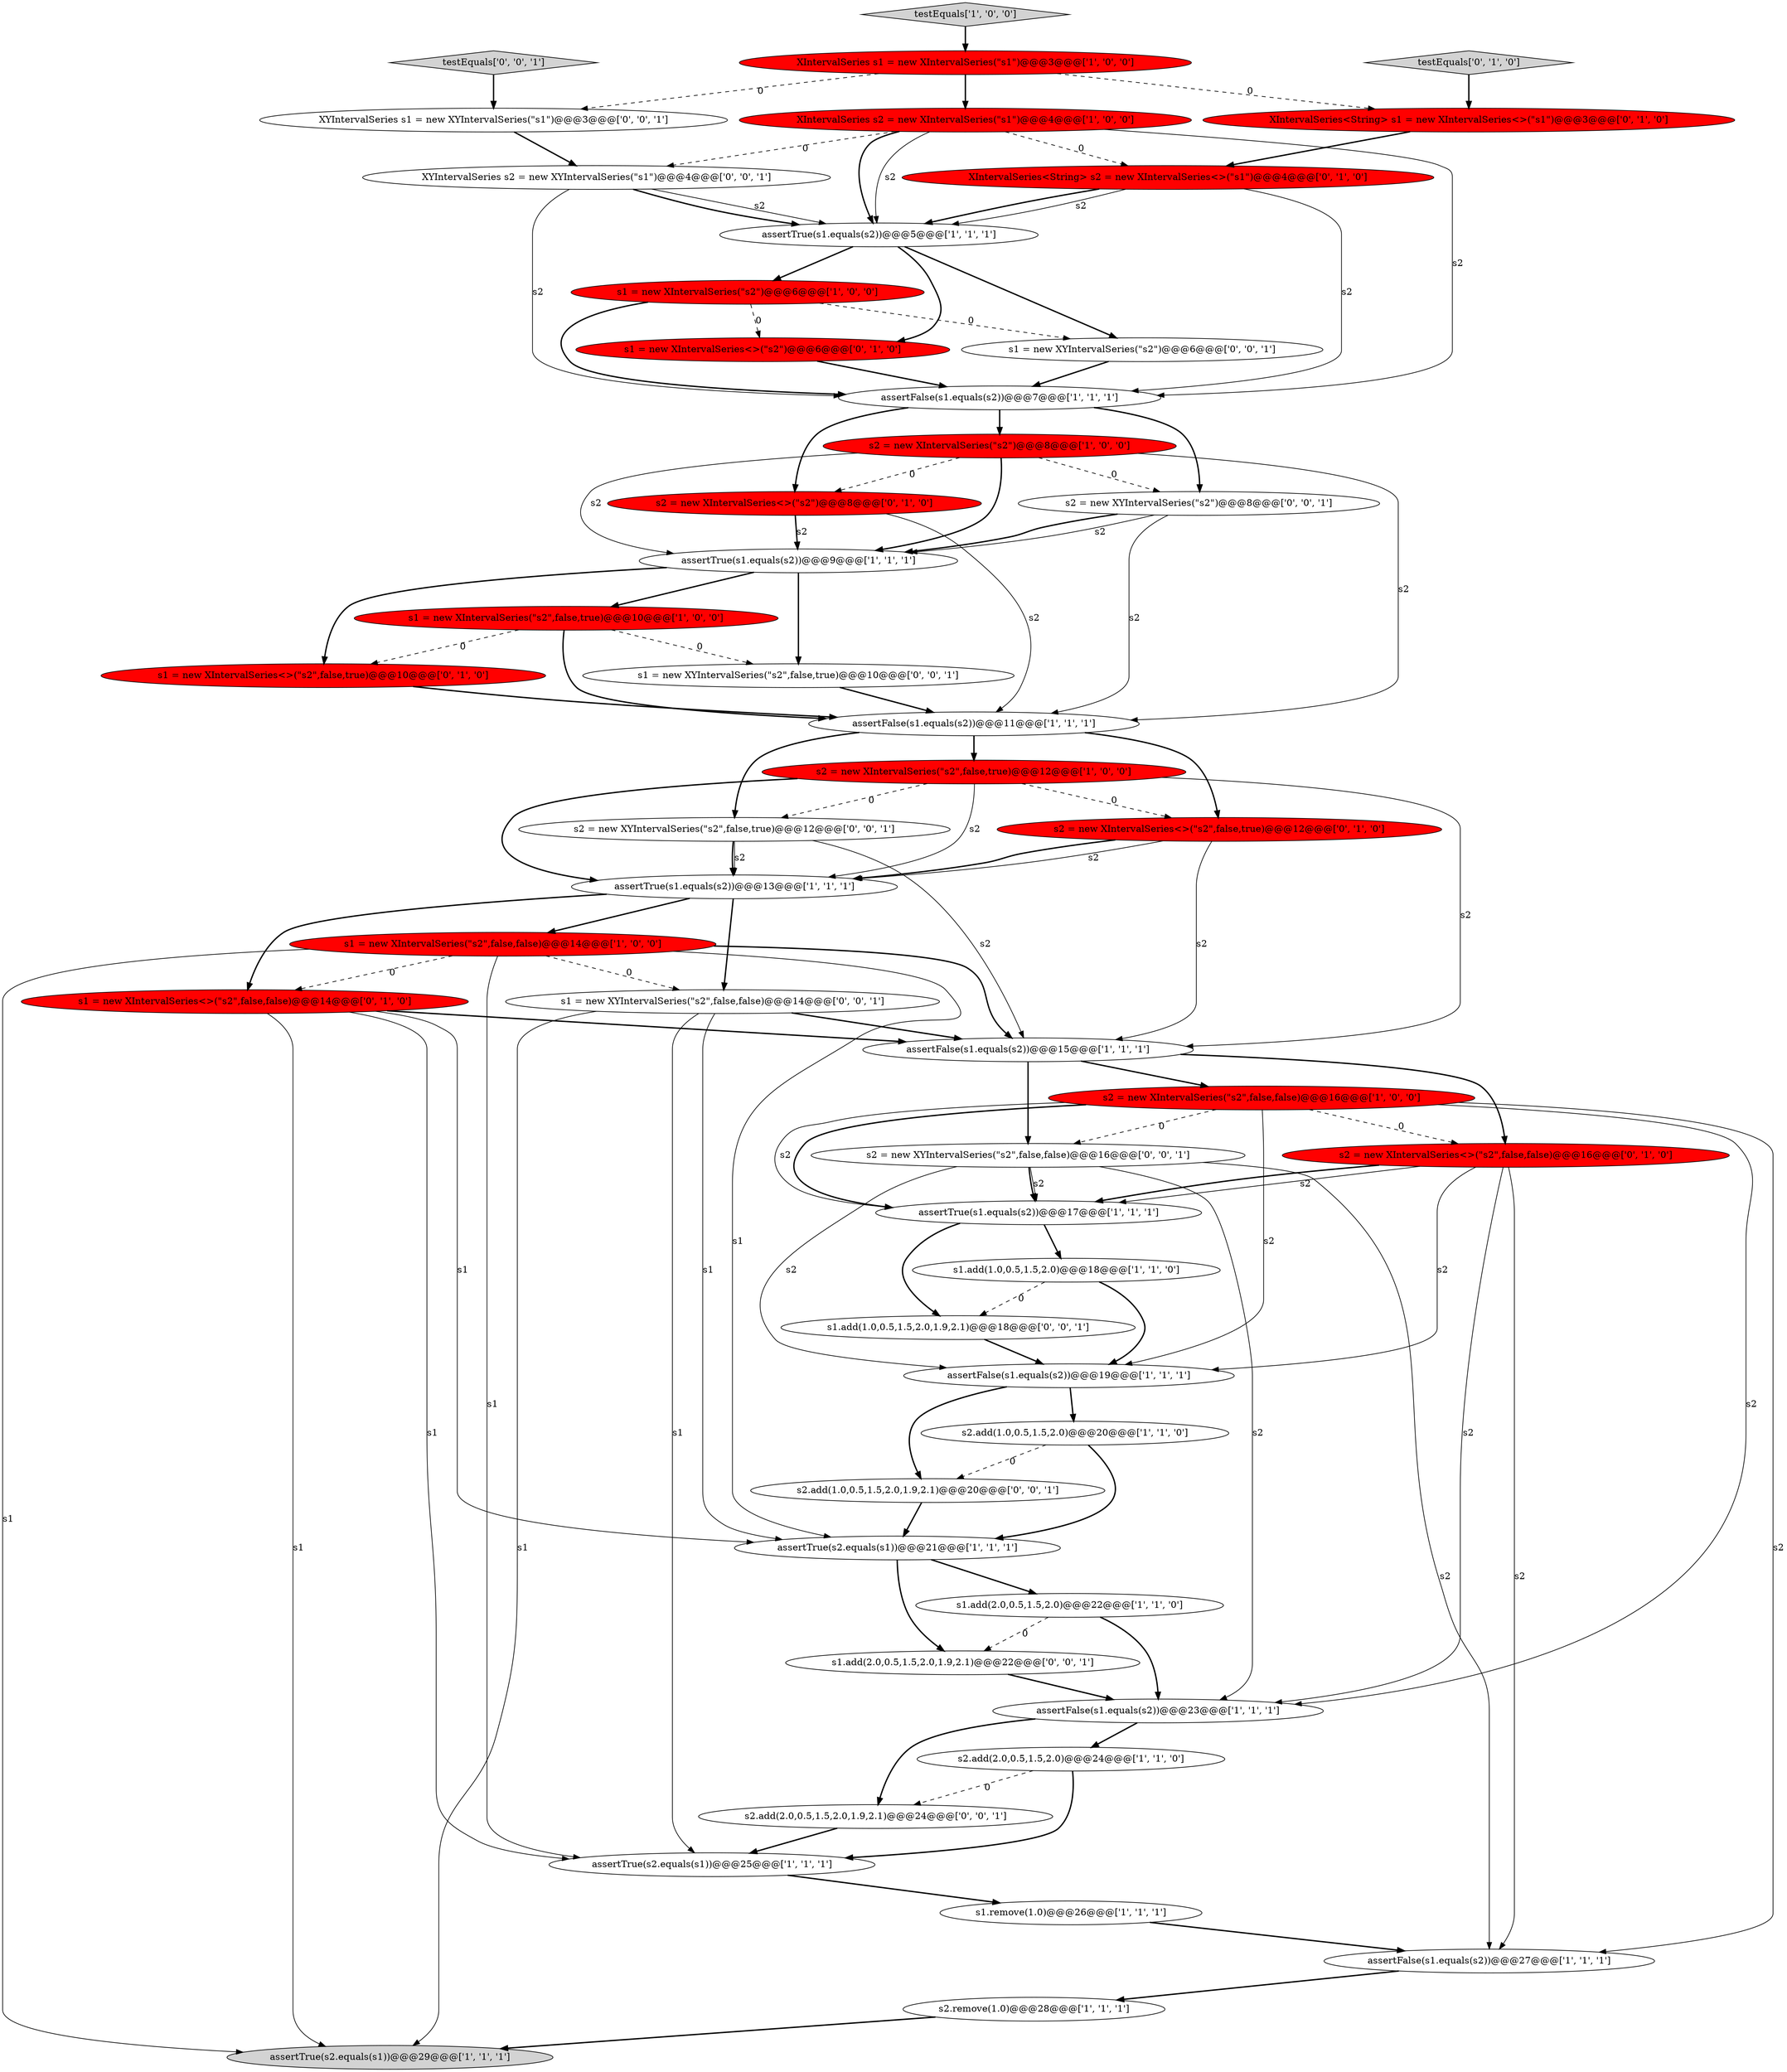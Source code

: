 digraph {
26 [style = filled, label = "assertTrue(s1.equals(s2))@@@5@@@['1', '1', '1']", fillcolor = white, shape = ellipse image = "AAA0AAABBB1BBB"];
0 [style = filled, label = "assertFalse(s1.equals(s2))@@@15@@@['1', '1', '1']", fillcolor = white, shape = ellipse image = "AAA0AAABBB1BBB"];
36 [style = filled, label = "s2 = new XIntervalSeries<>(\"s2\",false,true)@@@12@@@['0', '1', '0']", fillcolor = red, shape = ellipse image = "AAA1AAABBB2BBB"];
25 [style = filled, label = "s2.add(1.0,0.5,1.5,2.0)@@@20@@@['1', '1', '0']", fillcolor = white, shape = ellipse image = "AAA0AAABBB1BBB"];
49 [style = filled, label = "s1.add(2.0,0.5,1.5,2.0,1.9,2.1)@@@22@@@['0', '0', '1']", fillcolor = white, shape = ellipse image = "AAA0AAABBB3BBB"];
37 [style = filled, label = "s2 = new XYIntervalSeries(\"s2\",false,false)@@@16@@@['0', '0', '1']", fillcolor = white, shape = ellipse image = "AAA0AAABBB3BBB"];
15 [style = filled, label = "assertFalse(s1.equals(s2))@@@11@@@['1', '1', '1']", fillcolor = white, shape = ellipse image = "AAA0AAABBB1BBB"];
31 [style = filled, label = "XIntervalSeries<String> s1 = new XIntervalSeries<>(\"s1\")@@@3@@@['0', '1', '0']", fillcolor = red, shape = ellipse image = "AAA1AAABBB2BBB"];
1 [style = filled, label = "s2 = new XIntervalSeries(\"s2\",false,false)@@@16@@@['1', '0', '0']", fillcolor = red, shape = ellipse image = "AAA1AAABBB1BBB"];
46 [style = filled, label = "XYIntervalSeries s2 = new XYIntervalSeries(\"s1\")@@@4@@@['0', '0', '1']", fillcolor = white, shape = ellipse image = "AAA0AAABBB3BBB"];
9 [style = filled, label = "assertFalse(s1.equals(s2))@@@27@@@['1', '1', '1']", fillcolor = white, shape = ellipse image = "AAA0AAABBB1BBB"];
22 [style = filled, label = "s2.add(2.0,0.5,1.5,2.0)@@@24@@@['1', '1', '0']", fillcolor = white, shape = ellipse image = "AAA0AAABBB1BBB"];
34 [style = filled, label = "testEquals['0', '1', '0']", fillcolor = lightgray, shape = diamond image = "AAA0AAABBB2BBB"];
40 [style = filled, label = "testEquals['0', '0', '1']", fillcolor = lightgray, shape = diamond image = "AAA0AAABBB3BBB"];
7 [style = filled, label = "s1 = new XIntervalSeries(\"s2\",false,false)@@@14@@@['1', '0', '0']", fillcolor = red, shape = ellipse image = "AAA1AAABBB1BBB"];
32 [style = filled, label = "s1 = new XIntervalSeries<>(\"s2\",false,true)@@@10@@@['0', '1', '0']", fillcolor = red, shape = ellipse image = "AAA1AAABBB2BBB"];
11 [style = filled, label = "XIntervalSeries s2 = new XIntervalSeries(\"s1\")@@@4@@@['1', '0', '0']", fillcolor = red, shape = ellipse image = "AAA1AAABBB1BBB"];
44 [style = filled, label = "s2.add(2.0,0.5,1.5,2.0,1.9,2.1)@@@24@@@['0', '0', '1']", fillcolor = white, shape = ellipse image = "AAA0AAABBB3BBB"];
39 [style = filled, label = "s2.add(1.0,0.5,1.5,2.0,1.9,2.1)@@@20@@@['0', '0', '1']", fillcolor = white, shape = ellipse image = "AAA0AAABBB3BBB"];
17 [style = filled, label = "s2.remove(1.0)@@@28@@@['1', '1', '1']", fillcolor = white, shape = ellipse image = "AAA0AAABBB1BBB"];
47 [style = filled, label = "s1 = new XYIntervalSeries(\"s2\",false,true)@@@10@@@['0', '0', '1']", fillcolor = white, shape = ellipse image = "AAA0AAABBB3BBB"];
28 [style = filled, label = "s1 = new XIntervalSeries<>(\"s2\")@@@6@@@['0', '1', '0']", fillcolor = red, shape = ellipse image = "AAA1AAABBB2BBB"];
38 [style = filled, label = "s2 = new XYIntervalSeries(\"s2\")@@@8@@@['0', '0', '1']", fillcolor = white, shape = ellipse image = "AAA0AAABBB3BBB"];
8 [style = filled, label = "assertFalse(s1.equals(s2))@@@19@@@['1', '1', '1']", fillcolor = white, shape = ellipse image = "AAA0AAABBB1BBB"];
12 [style = filled, label = "s2 = new XIntervalSeries(\"s2\")@@@8@@@['1', '0', '0']", fillcolor = red, shape = ellipse image = "AAA1AAABBB1BBB"];
4 [style = filled, label = "s1.add(2.0,0.5,1.5,2.0)@@@22@@@['1', '1', '0']", fillcolor = white, shape = ellipse image = "AAA0AAABBB1BBB"];
14 [style = filled, label = "assertTrue(s1.equals(s2))@@@9@@@['1', '1', '1']", fillcolor = white, shape = ellipse image = "AAA0AAABBB1BBB"];
21 [style = filled, label = "assertTrue(s1.equals(s2))@@@17@@@['1', '1', '1']", fillcolor = white, shape = ellipse image = "AAA0AAABBB1BBB"];
43 [style = filled, label = "s1.add(1.0,0.5,1.5,2.0,1.9,2.1)@@@18@@@['0', '0', '1']", fillcolor = white, shape = ellipse image = "AAA0AAABBB3BBB"];
24 [style = filled, label = "assertTrue(s2.equals(s1))@@@25@@@['1', '1', '1']", fillcolor = white, shape = ellipse image = "AAA0AAABBB1BBB"];
5 [style = filled, label = "s1.add(1.0,0.5,1.5,2.0)@@@18@@@['1', '1', '0']", fillcolor = white, shape = ellipse image = "AAA0AAABBB1BBB"];
45 [style = filled, label = "s1 = new XYIntervalSeries(\"s2\")@@@6@@@['0', '0', '1']", fillcolor = white, shape = ellipse image = "AAA0AAABBB3BBB"];
19 [style = filled, label = "assertTrue(s1.equals(s2))@@@13@@@['1', '1', '1']", fillcolor = white, shape = ellipse image = "AAA0AAABBB1BBB"];
16 [style = filled, label = "assertFalse(s1.equals(s2))@@@7@@@['1', '1', '1']", fillcolor = white, shape = ellipse image = "AAA0AAABBB1BBB"];
33 [style = filled, label = "s2 = new XIntervalSeries<>(\"s2\")@@@8@@@['0', '1', '0']", fillcolor = red, shape = ellipse image = "AAA1AAABBB2BBB"];
13 [style = filled, label = "s1.remove(1.0)@@@26@@@['1', '1', '1']", fillcolor = white, shape = ellipse image = "AAA0AAABBB1BBB"];
30 [style = filled, label = "s1 = new XIntervalSeries<>(\"s2\",false,false)@@@14@@@['0', '1', '0']", fillcolor = red, shape = ellipse image = "AAA1AAABBB2BBB"];
35 [style = filled, label = "XIntervalSeries<String> s2 = new XIntervalSeries<>(\"s1\")@@@4@@@['0', '1', '0']", fillcolor = red, shape = ellipse image = "AAA1AAABBB2BBB"];
20 [style = filled, label = "assertTrue(s2.equals(s1))@@@29@@@['1', '1', '1']", fillcolor = lightgray, shape = ellipse image = "AAA0AAABBB1BBB"];
3 [style = filled, label = "s1 = new XIntervalSeries(\"s2\")@@@6@@@['1', '0', '0']", fillcolor = red, shape = ellipse image = "AAA1AAABBB1BBB"];
48 [style = filled, label = "XYIntervalSeries s1 = new XYIntervalSeries(\"s1\")@@@3@@@['0', '0', '1']", fillcolor = white, shape = ellipse image = "AAA0AAABBB3BBB"];
6 [style = filled, label = "s1 = new XIntervalSeries(\"s2\",false,true)@@@10@@@['1', '0', '0']", fillcolor = red, shape = ellipse image = "AAA1AAABBB1BBB"];
18 [style = filled, label = "assertTrue(s2.equals(s1))@@@21@@@['1', '1', '1']", fillcolor = white, shape = ellipse image = "AAA0AAABBB1BBB"];
23 [style = filled, label = "s2 = new XIntervalSeries(\"s2\",false,true)@@@12@@@['1', '0', '0']", fillcolor = red, shape = ellipse image = "AAA1AAABBB1BBB"];
27 [style = filled, label = "testEquals['1', '0', '0']", fillcolor = lightgray, shape = diamond image = "AAA0AAABBB1BBB"];
42 [style = filled, label = "s1 = new XYIntervalSeries(\"s2\",false,false)@@@14@@@['0', '0', '1']", fillcolor = white, shape = ellipse image = "AAA0AAABBB3BBB"];
2 [style = filled, label = "assertFalse(s1.equals(s2))@@@23@@@['1', '1', '1']", fillcolor = white, shape = ellipse image = "AAA0AAABBB1BBB"];
41 [style = filled, label = "s2 = new XYIntervalSeries(\"s2\",false,true)@@@12@@@['0', '0', '1']", fillcolor = white, shape = ellipse image = "AAA0AAABBB3BBB"];
29 [style = filled, label = "s2 = new XIntervalSeries<>(\"s2\",false,false)@@@16@@@['0', '1', '0']", fillcolor = red, shape = ellipse image = "AAA1AAABBB2BBB"];
10 [style = filled, label = "XIntervalSeries s1 = new XIntervalSeries(\"s1\")@@@3@@@['1', '0', '0']", fillcolor = red, shape = ellipse image = "AAA1AAABBB1BBB"];
12->38 [style = dashed, label="0"];
22->44 [style = dashed, label="0"];
29->9 [style = solid, label="s2"];
35->16 [style = solid, label="s2"];
46->26 [style = solid, label="s2"];
41->19 [style = bold, label=""];
21->43 [style = bold, label=""];
36->19 [style = solid, label="s2"];
3->16 [style = bold, label=""];
1->2 [style = solid, label="s2"];
7->20 [style = solid, label="s1"];
7->42 [style = dashed, label="0"];
37->21 [style = solid, label="s2"];
39->18 [style = bold, label=""];
18->49 [style = bold, label=""];
31->35 [style = bold, label=""];
1->21 [style = bold, label=""];
2->44 [style = bold, label=""];
43->8 [style = bold, label=""];
12->15 [style = solid, label="s2"];
30->18 [style = solid, label="s1"];
15->41 [style = bold, label=""];
11->46 [style = dashed, label="0"];
26->28 [style = bold, label=""];
41->0 [style = solid, label="s2"];
35->26 [style = solid, label="s2"];
8->39 [style = bold, label=""];
42->20 [style = solid, label="s1"];
1->8 [style = solid, label="s2"];
17->20 [style = bold, label=""];
10->11 [style = bold, label=""];
38->15 [style = solid, label="s2"];
30->24 [style = solid, label="s1"];
11->35 [style = dashed, label="0"];
19->42 [style = bold, label=""];
6->47 [style = dashed, label="0"];
6->32 [style = dashed, label="0"];
37->21 [style = bold, label=""];
10->31 [style = dashed, label="0"];
42->24 [style = solid, label="s1"];
9->17 [style = bold, label=""];
0->29 [style = bold, label=""];
7->0 [style = bold, label=""];
34->31 [style = bold, label=""];
4->49 [style = dashed, label="0"];
4->2 [style = bold, label=""];
42->18 [style = solid, label="s1"];
1->9 [style = solid, label="s2"];
18->4 [style = bold, label=""];
16->33 [style = bold, label=""];
5->43 [style = dashed, label="0"];
12->14 [style = bold, label=""];
37->9 [style = solid, label="s2"];
46->16 [style = solid, label="s2"];
14->6 [style = bold, label=""];
7->18 [style = solid, label="s1"];
11->26 [style = bold, label=""];
15->36 [style = bold, label=""];
24->13 [style = bold, label=""];
29->21 [style = solid, label="s2"];
41->19 [style = solid, label="s2"];
1->37 [style = dashed, label="0"];
3->28 [style = dashed, label="0"];
12->33 [style = dashed, label="0"];
26->3 [style = bold, label=""];
25->18 [style = bold, label=""];
45->16 [style = bold, label=""];
29->21 [style = bold, label=""];
6->15 [style = bold, label=""];
42->0 [style = bold, label=""];
48->46 [style = bold, label=""];
21->5 [style = bold, label=""];
23->19 [style = solid, label="s2"];
0->1 [style = bold, label=""];
23->19 [style = bold, label=""];
27->10 [style = bold, label=""];
3->45 [style = dashed, label="0"];
14->47 [style = bold, label=""];
49->2 [style = bold, label=""];
30->0 [style = bold, label=""];
13->9 [style = bold, label=""];
38->14 [style = solid, label="s2"];
44->24 [style = bold, label=""];
14->32 [style = bold, label=""];
36->0 [style = solid, label="s2"];
35->26 [style = bold, label=""];
11->16 [style = solid, label="s2"];
25->39 [style = dashed, label="0"];
36->19 [style = bold, label=""];
30->20 [style = solid, label="s1"];
11->26 [style = solid, label="s2"];
1->21 [style = solid, label="s2"];
15->23 [style = bold, label=""];
5->8 [style = bold, label=""];
33->14 [style = bold, label=""];
23->0 [style = solid, label="s2"];
47->15 [style = bold, label=""];
0->37 [style = bold, label=""];
40->48 [style = bold, label=""];
29->2 [style = solid, label="s2"];
37->2 [style = solid, label="s2"];
1->29 [style = dashed, label="0"];
37->8 [style = solid, label="s2"];
28->16 [style = bold, label=""];
38->14 [style = bold, label=""];
23->36 [style = dashed, label="0"];
33->15 [style = solid, label="s2"];
46->26 [style = bold, label=""];
12->14 [style = solid, label="s2"];
7->24 [style = solid, label="s1"];
7->30 [style = dashed, label="0"];
32->15 [style = bold, label=""];
10->48 [style = dashed, label="0"];
23->41 [style = dashed, label="0"];
33->14 [style = solid, label="s2"];
26->45 [style = bold, label=""];
22->24 [style = bold, label=""];
2->22 [style = bold, label=""];
29->8 [style = solid, label="s2"];
16->12 [style = bold, label=""];
19->7 [style = bold, label=""];
8->25 [style = bold, label=""];
16->38 [style = bold, label=""];
19->30 [style = bold, label=""];
}
